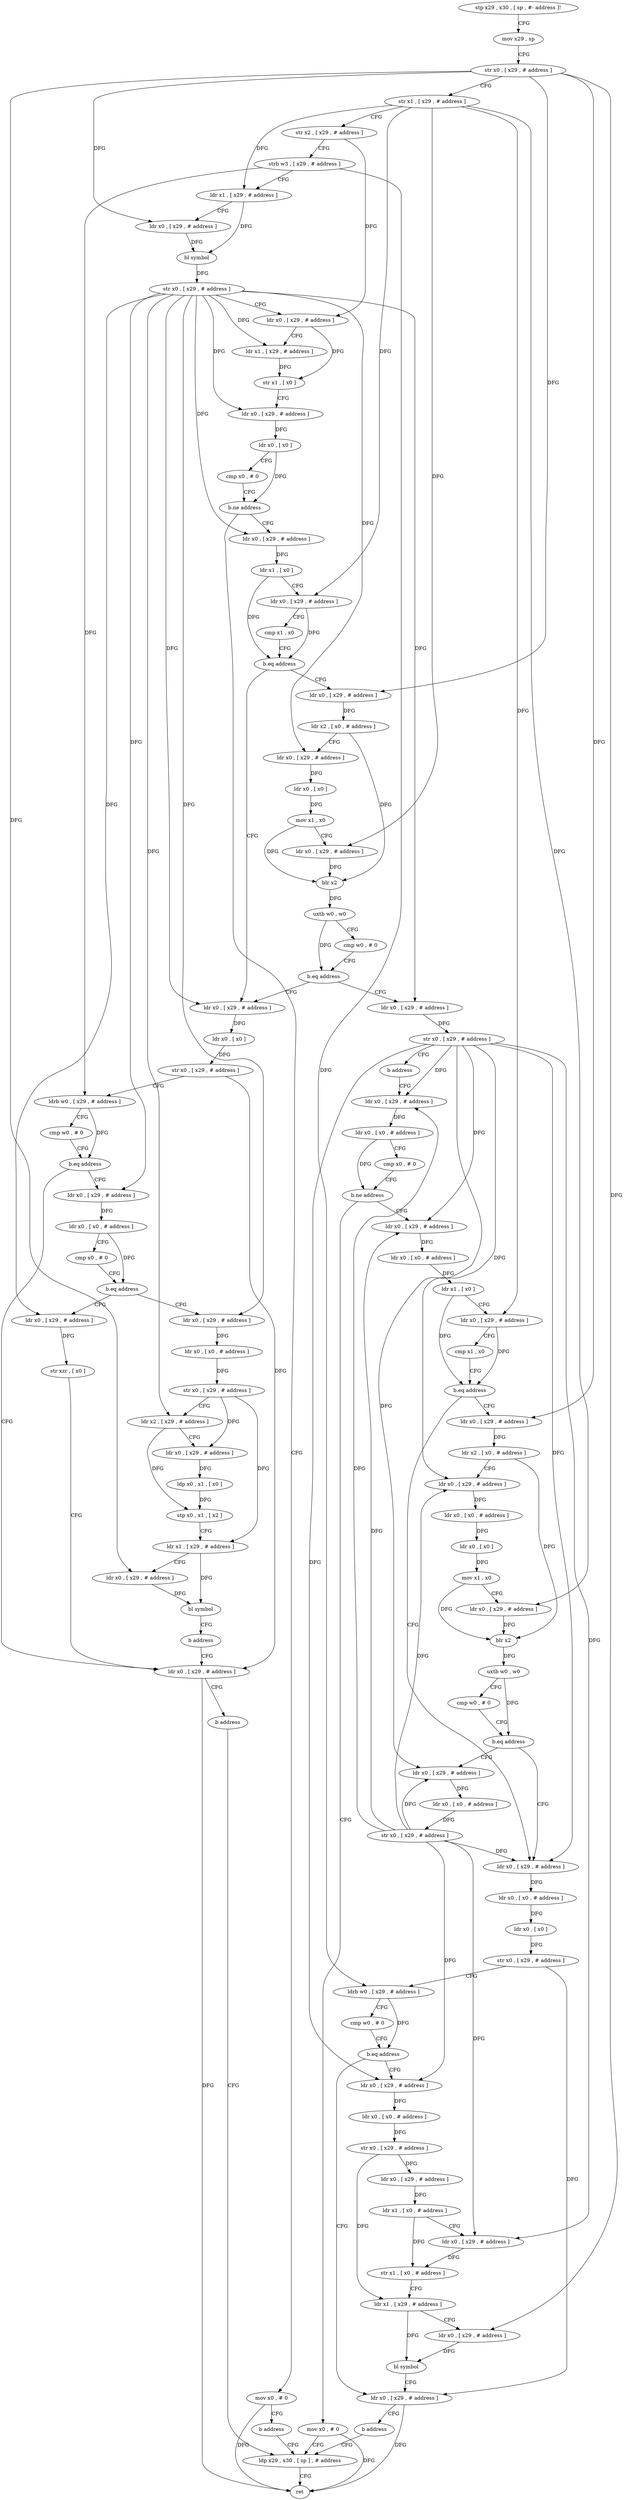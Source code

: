 digraph "func" {
"4319556" [label = "stp x29 , x30 , [ sp , #- address ]!" ]
"4319560" [label = "mov x29 , sp" ]
"4319564" [label = "str x0 , [ x29 , # address ]" ]
"4319568" [label = "str x1 , [ x29 , # address ]" ]
"4319572" [label = "str x2 , [ x29 , # address ]" ]
"4319576" [label = "strb w3 , [ x29 , # address ]" ]
"4319580" [label = "ldr x1 , [ x29 , # address ]" ]
"4319584" [label = "ldr x0 , [ x29 , # address ]" ]
"4319588" [label = "bl symbol" ]
"4319592" [label = "str x0 , [ x29 , # address ]" ]
"4319596" [label = "ldr x0 , [ x29 , # address ]" ]
"4319600" [label = "ldr x1 , [ x29 , # address ]" ]
"4319604" [label = "str x1 , [ x0 ]" ]
"4319608" [label = "ldr x0 , [ x29 , # address ]" ]
"4319612" [label = "ldr x0 , [ x0 ]" ]
"4319616" [label = "cmp x0 , # 0" ]
"4319620" [label = "b.ne address" ]
"4319632" [label = "ldr x0 , [ x29 , # address ]" ]
"4319624" [label = "mov x0 , # 0" ]
"4319636" [label = "ldr x1 , [ x0 ]" ]
"4319640" [label = "ldr x0 , [ x29 , # address ]" ]
"4319644" [label = "cmp x1 , x0" ]
"4319648" [label = "b.eq address" ]
"4319692" [label = "ldr x0 , [ x29 , # address ]" ]
"4319652" [label = "ldr x0 , [ x29 , # address ]" ]
"4319628" [label = "b address" ]
"4319980" [label = "ldp x29 , x30 , [ sp ] , # address" ]
"4319696" [label = "ldr x0 , [ x0 ]" ]
"4319700" [label = "str x0 , [ x29 , # address ]" ]
"4319704" [label = "ldrb w0 , [ x29 , # address ]" ]
"4319708" [label = "cmp w0 , # 0" ]
"4319712" [label = "b.eq address" ]
"4319784" [label = "ldr x0 , [ x29 , # address ]" ]
"4319716" [label = "ldr x0 , [ x29 , # address ]" ]
"4319656" [label = "ldr x2 , [ x0 , # address ]" ]
"4319660" [label = "ldr x0 , [ x29 , # address ]" ]
"4319664" [label = "ldr x0 , [ x0 ]" ]
"4319668" [label = "mov x1 , x0" ]
"4319672" [label = "ldr x0 , [ x29 , # address ]" ]
"4319676" [label = "blr x2" ]
"4319680" [label = "uxtb w0 , w0" ]
"4319684" [label = "cmp w0 , # 0" ]
"4319688" [label = "b.eq address" ]
"4319792" [label = "ldr x0 , [ x29 , # address ]" ]
"4319984" [label = "ret" ]
"4319788" [label = "b address" ]
"4319720" [label = "ldr x0 , [ x0 , # address ]" ]
"4319724" [label = "cmp x0 , # 0" ]
"4319728" [label = "b.eq address" ]
"4319776" [label = "ldr x0 , [ x29 , # address ]" ]
"4319732" [label = "ldr x0 , [ x29 , # address ]" ]
"4319796" [label = "str x0 , [ x29 , # address ]" ]
"4319800" [label = "b address" ]
"4319960" [label = "ldr x0 , [ x29 , # address ]" ]
"4319780" [label = "str xzr , [ x0 ]" ]
"4319736" [label = "ldr x0 , [ x0 , # address ]" ]
"4319740" [label = "str x0 , [ x29 , # address ]" ]
"4319744" [label = "ldr x2 , [ x29 , # address ]" ]
"4319748" [label = "ldr x0 , [ x29 , # address ]" ]
"4319752" [label = "ldp x0 , x1 , [ x0 ]" ]
"4319756" [label = "stp x0 , x1 , [ x2 ]" ]
"4319760" [label = "ldr x1 , [ x29 , # address ]" ]
"4319764" [label = "ldr x0 , [ x29 , # address ]" ]
"4319768" [label = "bl symbol" ]
"4319772" [label = "b address" ]
"4319964" [label = "ldr x0 , [ x0 , # address ]" ]
"4319968" [label = "cmp x0 , # 0" ]
"4319972" [label = "b.ne address" ]
"4319804" [label = "ldr x0 , [ x29 , # address ]" ]
"4319976" [label = "mov x0 , # 0" ]
"4319808" [label = "ldr x0 , [ x0 , # address ]" ]
"4319812" [label = "ldr x1 , [ x0 ]" ]
"4319816" [label = "ldr x0 , [ x29 , # address ]" ]
"4319820" [label = "cmp x1 , x0" ]
"4319824" [label = "b.eq address" ]
"4319872" [label = "ldr x0 , [ x29 , # address ]" ]
"4319828" [label = "ldr x0 , [ x29 , # address ]" ]
"4319876" [label = "ldr x0 , [ x0 , # address ]" ]
"4319880" [label = "ldr x0 , [ x0 ]" ]
"4319884" [label = "str x0 , [ x29 , # address ]" ]
"4319888" [label = "ldrb w0 , [ x29 , # address ]" ]
"4319892" [label = "cmp w0 , # 0" ]
"4319896" [label = "b.eq address" ]
"4319940" [label = "ldr x0 , [ x29 , # address ]" ]
"4319900" [label = "ldr x0 , [ x29 , # address ]" ]
"4319832" [label = "ldr x2 , [ x0 , # address ]" ]
"4319836" [label = "ldr x0 , [ x29 , # address ]" ]
"4319840" [label = "ldr x0 , [ x0 , # address ]" ]
"4319844" [label = "ldr x0 , [ x0 ]" ]
"4319848" [label = "mov x1 , x0" ]
"4319852" [label = "ldr x0 , [ x29 , # address ]" ]
"4319856" [label = "blr x2" ]
"4319860" [label = "uxtb w0 , w0" ]
"4319864" [label = "cmp w0 , # 0" ]
"4319868" [label = "b.eq address" ]
"4319948" [label = "ldr x0 , [ x29 , # address ]" ]
"4319944" [label = "b address" ]
"4319904" [label = "ldr x0 , [ x0 , # address ]" ]
"4319908" [label = "str x0 , [ x29 , # address ]" ]
"4319912" [label = "ldr x0 , [ x29 , # address ]" ]
"4319916" [label = "ldr x1 , [ x0 , # address ]" ]
"4319920" [label = "ldr x0 , [ x29 , # address ]" ]
"4319924" [label = "str x1 , [ x0 , # address ]" ]
"4319928" [label = "ldr x1 , [ x29 , # address ]" ]
"4319932" [label = "ldr x0 , [ x29 , # address ]" ]
"4319936" [label = "bl symbol" ]
"4319952" [label = "ldr x0 , [ x0 , # address ]" ]
"4319956" [label = "str x0 , [ x29 , # address ]" ]
"4319556" -> "4319560" [ label = "CFG" ]
"4319560" -> "4319564" [ label = "CFG" ]
"4319564" -> "4319568" [ label = "CFG" ]
"4319564" -> "4319584" [ label = "DFG" ]
"4319564" -> "4319652" [ label = "DFG" ]
"4319564" -> "4319764" [ label = "DFG" ]
"4319564" -> "4319828" [ label = "DFG" ]
"4319564" -> "4319932" [ label = "DFG" ]
"4319568" -> "4319572" [ label = "CFG" ]
"4319568" -> "4319580" [ label = "DFG" ]
"4319568" -> "4319640" [ label = "DFG" ]
"4319568" -> "4319672" [ label = "DFG" ]
"4319568" -> "4319816" [ label = "DFG" ]
"4319568" -> "4319852" [ label = "DFG" ]
"4319572" -> "4319576" [ label = "CFG" ]
"4319572" -> "4319596" [ label = "DFG" ]
"4319576" -> "4319580" [ label = "CFG" ]
"4319576" -> "4319704" [ label = "DFG" ]
"4319576" -> "4319888" [ label = "DFG" ]
"4319580" -> "4319584" [ label = "CFG" ]
"4319580" -> "4319588" [ label = "DFG" ]
"4319584" -> "4319588" [ label = "DFG" ]
"4319588" -> "4319592" [ label = "DFG" ]
"4319592" -> "4319596" [ label = "CFG" ]
"4319592" -> "4319600" [ label = "DFG" ]
"4319592" -> "4319608" [ label = "DFG" ]
"4319592" -> "4319632" [ label = "DFG" ]
"4319592" -> "4319692" [ label = "DFG" ]
"4319592" -> "4319660" [ label = "DFG" ]
"4319592" -> "4319716" [ label = "DFG" ]
"4319592" -> "4319792" [ label = "DFG" ]
"4319592" -> "4319776" [ label = "DFG" ]
"4319592" -> "4319732" [ label = "DFG" ]
"4319592" -> "4319744" [ label = "DFG" ]
"4319596" -> "4319600" [ label = "CFG" ]
"4319596" -> "4319604" [ label = "DFG" ]
"4319600" -> "4319604" [ label = "DFG" ]
"4319604" -> "4319608" [ label = "CFG" ]
"4319608" -> "4319612" [ label = "DFG" ]
"4319612" -> "4319616" [ label = "CFG" ]
"4319612" -> "4319620" [ label = "DFG" ]
"4319616" -> "4319620" [ label = "CFG" ]
"4319620" -> "4319632" [ label = "CFG" ]
"4319620" -> "4319624" [ label = "CFG" ]
"4319632" -> "4319636" [ label = "DFG" ]
"4319624" -> "4319628" [ label = "CFG" ]
"4319624" -> "4319984" [ label = "DFG" ]
"4319636" -> "4319640" [ label = "CFG" ]
"4319636" -> "4319648" [ label = "DFG" ]
"4319640" -> "4319644" [ label = "CFG" ]
"4319640" -> "4319648" [ label = "DFG" ]
"4319644" -> "4319648" [ label = "CFG" ]
"4319648" -> "4319692" [ label = "CFG" ]
"4319648" -> "4319652" [ label = "CFG" ]
"4319692" -> "4319696" [ label = "DFG" ]
"4319652" -> "4319656" [ label = "DFG" ]
"4319628" -> "4319980" [ label = "CFG" ]
"4319980" -> "4319984" [ label = "CFG" ]
"4319696" -> "4319700" [ label = "DFG" ]
"4319700" -> "4319704" [ label = "CFG" ]
"4319700" -> "4319784" [ label = "DFG" ]
"4319704" -> "4319708" [ label = "CFG" ]
"4319704" -> "4319712" [ label = "DFG" ]
"4319708" -> "4319712" [ label = "CFG" ]
"4319712" -> "4319784" [ label = "CFG" ]
"4319712" -> "4319716" [ label = "CFG" ]
"4319784" -> "4319788" [ label = "CFG" ]
"4319784" -> "4319984" [ label = "DFG" ]
"4319716" -> "4319720" [ label = "DFG" ]
"4319656" -> "4319660" [ label = "CFG" ]
"4319656" -> "4319676" [ label = "DFG" ]
"4319660" -> "4319664" [ label = "DFG" ]
"4319664" -> "4319668" [ label = "DFG" ]
"4319668" -> "4319672" [ label = "CFG" ]
"4319668" -> "4319676" [ label = "DFG" ]
"4319672" -> "4319676" [ label = "DFG" ]
"4319676" -> "4319680" [ label = "DFG" ]
"4319680" -> "4319684" [ label = "CFG" ]
"4319680" -> "4319688" [ label = "DFG" ]
"4319684" -> "4319688" [ label = "CFG" ]
"4319688" -> "4319792" [ label = "CFG" ]
"4319688" -> "4319692" [ label = "CFG" ]
"4319792" -> "4319796" [ label = "DFG" ]
"4319788" -> "4319980" [ label = "CFG" ]
"4319720" -> "4319724" [ label = "CFG" ]
"4319720" -> "4319728" [ label = "DFG" ]
"4319724" -> "4319728" [ label = "CFG" ]
"4319728" -> "4319776" [ label = "CFG" ]
"4319728" -> "4319732" [ label = "CFG" ]
"4319776" -> "4319780" [ label = "DFG" ]
"4319732" -> "4319736" [ label = "DFG" ]
"4319796" -> "4319800" [ label = "CFG" ]
"4319796" -> "4319960" [ label = "DFG" ]
"4319796" -> "4319804" [ label = "DFG" ]
"4319796" -> "4319872" [ label = "DFG" ]
"4319796" -> "4319836" [ label = "DFG" ]
"4319796" -> "4319900" [ label = "DFG" ]
"4319796" -> "4319920" [ label = "DFG" ]
"4319796" -> "4319948" [ label = "DFG" ]
"4319800" -> "4319960" [ label = "CFG" ]
"4319960" -> "4319964" [ label = "DFG" ]
"4319780" -> "4319784" [ label = "CFG" ]
"4319736" -> "4319740" [ label = "DFG" ]
"4319740" -> "4319744" [ label = "CFG" ]
"4319740" -> "4319748" [ label = "DFG" ]
"4319740" -> "4319760" [ label = "DFG" ]
"4319744" -> "4319748" [ label = "CFG" ]
"4319744" -> "4319756" [ label = "DFG" ]
"4319748" -> "4319752" [ label = "DFG" ]
"4319752" -> "4319756" [ label = "DFG" ]
"4319756" -> "4319760" [ label = "CFG" ]
"4319760" -> "4319764" [ label = "CFG" ]
"4319760" -> "4319768" [ label = "DFG" ]
"4319764" -> "4319768" [ label = "DFG" ]
"4319768" -> "4319772" [ label = "CFG" ]
"4319772" -> "4319784" [ label = "CFG" ]
"4319964" -> "4319968" [ label = "CFG" ]
"4319964" -> "4319972" [ label = "DFG" ]
"4319968" -> "4319972" [ label = "CFG" ]
"4319972" -> "4319804" [ label = "CFG" ]
"4319972" -> "4319976" [ label = "CFG" ]
"4319804" -> "4319808" [ label = "DFG" ]
"4319976" -> "4319980" [ label = "CFG" ]
"4319976" -> "4319984" [ label = "DFG" ]
"4319808" -> "4319812" [ label = "DFG" ]
"4319812" -> "4319816" [ label = "CFG" ]
"4319812" -> "4319824" [ label = "DFG" ]
"4319816" -> "4319820" [ label = "CFG" ]
"4319816" -> "4319824" [ label = "DFG" ]
"4319820" -> "4319824" [ label = "CFG" ]
"4319824" -> "4319872" [ label = "CFG" ]
"4319824" -> "4319828" [ label = "CFG" ]
"4319872" -> "4319876" [ label = "DFG" ]
"4319828" -> "4319832" [ label = "DFG" ]
"4319876" -> "4319880" [ label = "DFG" ]
"4319880" -> "4319884" [ label = "DFG" ]
"4319884" -> "4319888" [ label = "CFG" ]
"4319884" -> "4319940" [ label = "DFG" ]
"4319888" -> "4319892" [ label = "CFG" ]
"4319888" -> "4319896" [ label = "DFG" ]
"4319892" -> "4319896" [ label = "CFG" ]
"4319896" -> "4319940" [ label = "CFG" ]
"4319896" -> "4319900" [ label = "CFG" ]
"4319940" -> "4319944" [ label = "CFG" ]
"4319940" -> "4319984" [ label = "DFG" ]
"4319900" -> "4319904" [ label = "DFG" ]
"4319832" -> "4319836" [ label = "CFG" ]
"4319832" -> "4319856" [ label = "DFG" ]
"4319836" -> "4319840" [ label = "DFG" ]
"4319840" -> "4319844" [ label = "DFG" ]
"4319844" -> "4319848" [ label = "DFG" ]
"4319848" -> "4319852" [ label = "CFG" ]
"4319848" -> "4319856" [ label = "DFG" ]
"4319852" -> "4319856" [ label = "DFG" ]
"4319856" -> "4319860" [ label = "DFG" ]
"4319860" -> "4319864" [ label = "CFG" ]
"4319860" -> "4319868" [ label = "DFG" ]
"4319864" -> "4319868" [ label = "CFG" ]
"4319868" -> "4319948" [ label = "CFG" ]
"4319868" -> "4319872" [ label = "CFG" ]
"4319948" -> "4319952" [ label = "DFG" ]
"4319944" -> "4319980" [ label = "CFG" ]
"4319904" -> "4319908" [ label = "DFG" ]
"4319908" -> "4319912" [ label = "DFG" ]
"4319908" -> "4319928" [ label = "DFG" ]
"4319912" -> "4319916" [ label = "DFG" ]
"4319916" -> "4319920" [ label = "CFG" ]
"4319916" -> "4319924" [ label = "DFG" ]
"4319920" -> "4319924" [ label = "DFG" ]
"4319924" -> "4319928" [ label = "CFG" ]
"4319928" -> "4319932" [ label = "CFG" ]
"4319928" -> "4319936" [ label = "DFG" ]
"4319932" -> "4319936" [ label = "DFG" ]
"4319936" -> "4319940" [ label = "CFG" ]
"4319952" -> "4319956" [ label = "DFG" ]
"4319956" -> "4319960" [ label = "DFG" ]
"4319956" -> "4319804" [ label = "DFG" ]
"4319956" -> "4319872" [ label = "DFG" ]
"4319956" -> "4319836" [ label = "DFG" ]
"4319956" -> "4319900" [ label = "DFG" ]
"4319956" -> "4319920" [ label = "DFG" ]
"4319956" -> "4319948" [ label = "DFG" ]
}
